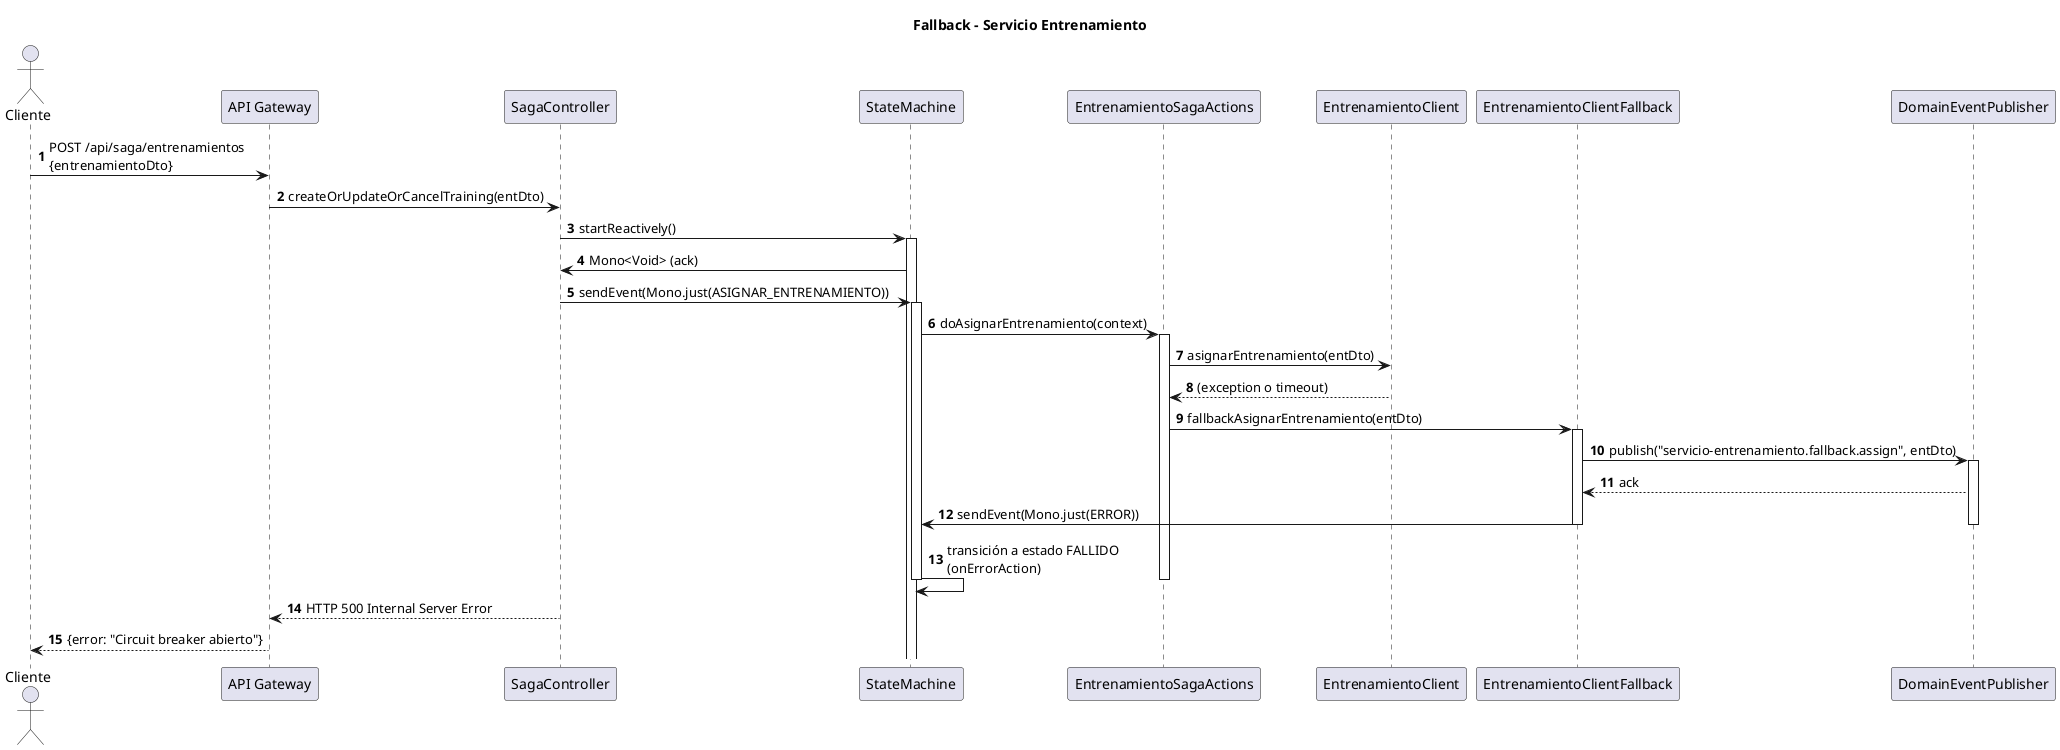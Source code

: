 @startuml
title Fallback – Servicio Entrenamiento
autonumber

actor Cliente
participant "API Gateway"    as Gateway
participant "SagaController"  as Controller
participant "StateMachine"    as SM
participant "EntrenamientoSagaActions" as EntrenamientoActions
participant "EntrenamientoClient" as EntrenamientoClient
participant "EntrenamientoClientFallback" as EntrenamientoFallback
participant "DomainEventPublisher" as Publisher

'--- 1) Cliente invoca operación de asignar/actualizar/cancelar entrenamiento ---
Cliente -> Gateway : POST /api/saga/entrenamientos\n{entrenamientoDto}
Gateway -> Controller : createOrUpdateOrCancelTraining(entDto)

'--- 2) Controller arranca la saga ---
Controller -> SM : startReactively()
activate SM
SM -> Controller : Mono<Void> (ack)

Controller -> SM : sendEvent(Mono.just(ASIGNAR_ENTRENAMIENTO))
activate SM

'--- 3) StateMachine ejecuta la acción doAsignarEntrenamiento() ---
SM -> EntrenamientoActions : doAsignarEntrenamiento(context)
activate EntrenamientoActions

'--- 4) EntrenamientoActions llama al microservicio-Entrenamiento (simulación de fallo) ---
EntrenamientoActions -> EntrenamientoClient : asignarEntrenamiento(entDto)
EntrenamientoClient --> EntrenamientoActions : (exception o timeout)

'--- 5) Debido al error o circuit breaker, se dispara el fallback ---
EntrenamientoActions -> EntrenamientoFallback : fallbackAsignarEntrenamiento(entDto)
activate EntrenamientoFallback

'--- 6) El fallback publica un evento en Kafka indicando fallo ---
EntrenamientoFallback -> Publisher : publish("servicio-entrenamiento.fallback.assign", entDto)
activate Publisher
Publisher --> EntrenamientoFallback : ack

'--- 7) El fallback notifica error al StateMachine ---
EntrenamientoFallback -> SM : sendEvent(Mono.just(ERROR))
deactivate EntrenamientoFallback
deactivate Publisher

'--- 8) StateMachine recibe ERROR y transita a FALLIDO ---
SM -> SM : transición a estado FALLIDO\n(onErrorAction)

deactivate EntrenamientoActions
deactivate SM

'--- 9) Controller devuelve error al cliente ---
Controller --> Gateway : HTTP 500 Internal Server Error
Gateway --> Cliente   : {error: "Circuit breaker abierto"}


@enduml
